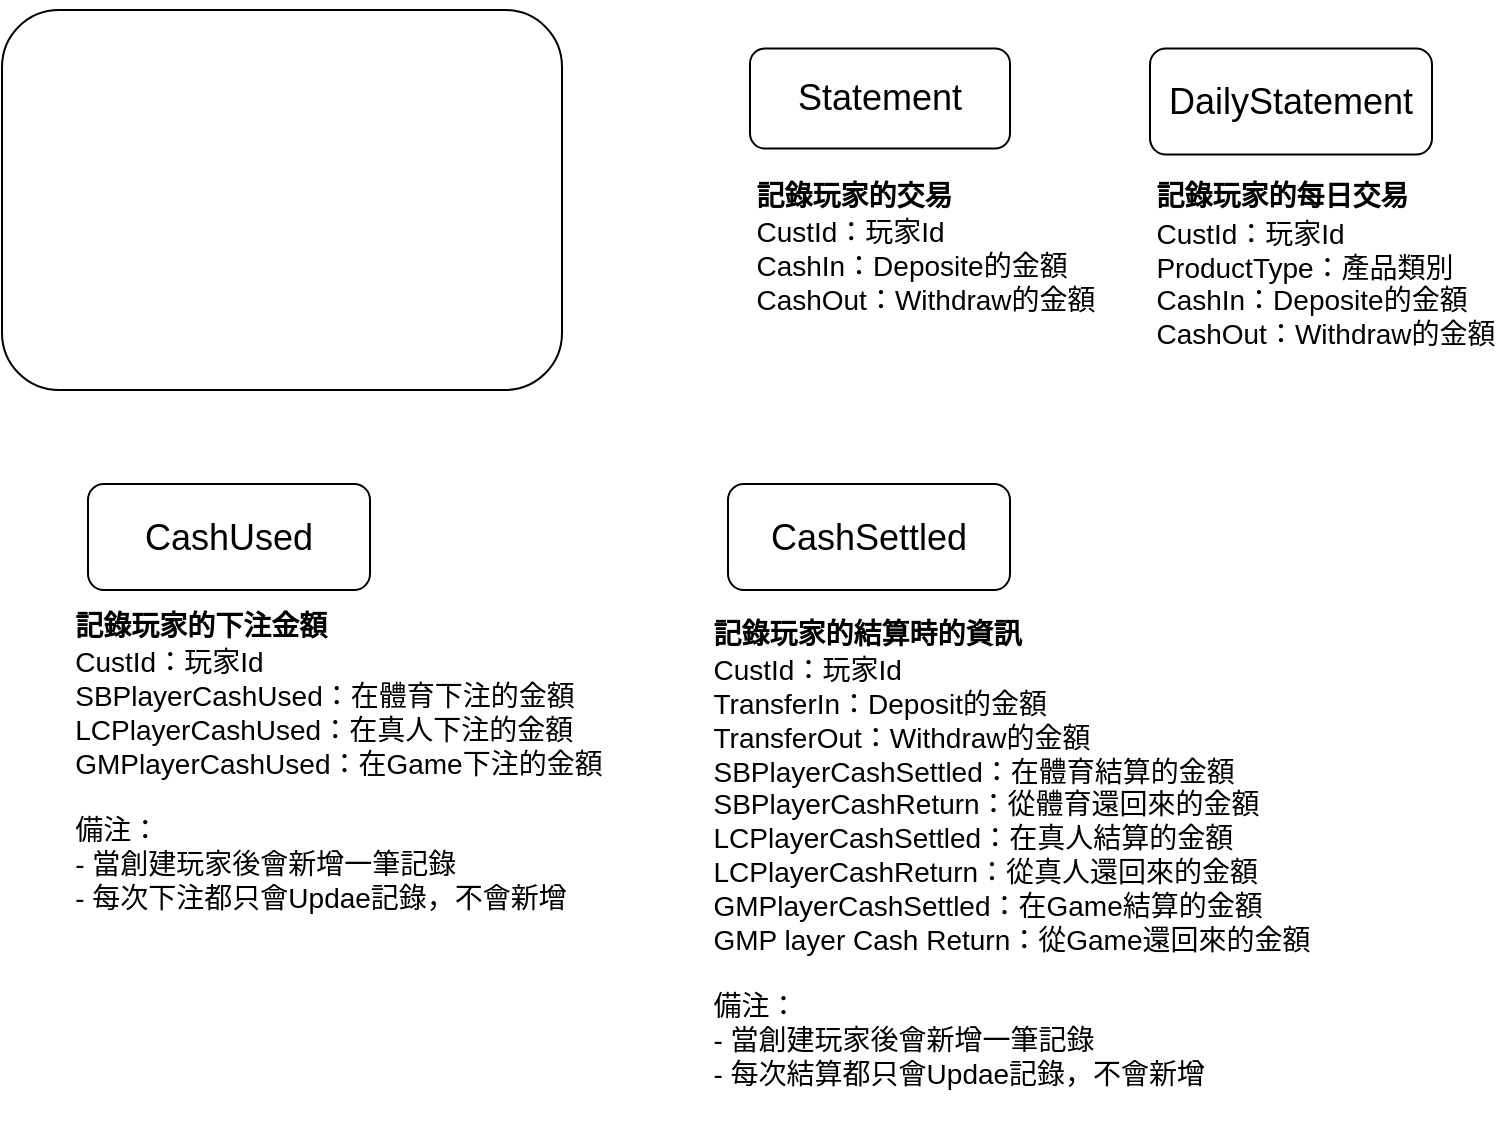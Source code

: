 <mxfile>
    <diagram id="y-k0DgeuchIdIcnxJYJc" name="Page-1">
        <mxGraphModel dx="772" dy="571" grid="1" gridSize="10" guides="1" tooltips="1" connect="1" arrows="1" fold="1" page="1" pageScale="1" pageWidth="827" pageHeight="1169" math="0" shadow="0">
            <root>
                <mxCell id="0"/>
                <mxCell id="1" parent="0"/>
                <mxCell id="2" value="&lt;blockquote style=&quot;margin: 0 0 0 40px; border: none; padding: 0px;&quot;&gt;&lt;p style=&quot;&quot;&gt;&lt;font color=&quot;#ffffff&quot; style=&quot;font-size: 16px;&quot;&gt;&lt;b style=&quot;&quot;&gt;名詞/欄位：&lt;/b&gt;&lt;/font&gt;&lt;/p&gt;&lt;p&gt;&lt;font color=&quot;#ffffff&quot; style=&quot;font-size: 16px;&quot;&gt;CashIn：進到錢包&lt;/font&gt;&lt;/p&gt;&lt;p&gt;&lt;font style=&quot;&quot; color=&quot;#ffffff&quot; size=&quot;3&quot;&gt;CashOut：從錢包出去&lt;/font&gt;&lt;/p&gt;&lt;p&gt;&lt;font style=&quot;&quot; color=&quot;#ffffff&quot; size=&quot;3&quot;&gt;CashReturn：系統還回來的金額&lt;/font&gt;&lt;/p&gt;&lt;p&gt;&lt;font style=&quot;&quot; color=&quot;#ffffff&quot; size=&quot;3&quot;&gt;CashUsed：用掉的金額&lt;/font&gt;&lt;/p&gt;&lt;p&gt;&lt;font style=&quot;&quot; color=&quot;#ffffff&quot; size=&quot;3&quot;&gt;CashSettle：結算的金額&lt;/font&gt;&lt;/p&gt;&lt;/blockquote&gt;" style="rounded=1;whiteSpace=wrap;html=1;align=left;strokeColor=default;" parent="1" vertex="1">
                    <mxGeometry x="40" y="40" width="280" height="190" as="geometry"/>
                </mxCell>
                <mxCell id="3" value="&lt;font style=&quot;font-size: 18px;&quot;&gt;Statement&lt;/font&gt;" style="rounded=1;whiteSpace=wrap;html=1;fontSize=16;" parent="1" vertex="1">
                    <mxGeometry x="414" y="59.25" width="130" height="50" as="geometry"/>
                </mxCell>
                <mxCell id="4" value="&lt;div style=&quot;text-align: left;&quot;&gt;&lt;span style=&quot;font-size: 14px; background-color: initial;&quot;&gt;&lt;b&gt;記錄玩家的交易&lt;/b&gt;&lt;/span&gt;&lt;/div&gt;&lt;font style=&quot;font-size: 14px;&quot;&gt;&lt;div style=&quot;text-align: left;&quot;&gt;&lt;span style=&quot;background-color: initial;&quot;&gt;CustId：玩家Id&lt;/span&gt;&lt;/div&gt;&lt;div style=&quot;text-align: left;&quot;&gt;&lt;span style=&quot;background-color: initial;&quot;&gt;CashIn：Deposite的金額&lt;/span&gt;&lt;/div&gt;&lt;div style=&quot;text-align: left;&quot;&gt;&lt;span style=&quot;background-color: initial;&quot;&gt;CashOut：Withdraw的金額&lt;/span&gt;&lt;/div&gt;&lt;/font&gt;" style="text;html=1;strokeColor=none;fillColor=none;align=center;verticalAlign=middle;whiteSpace=wrap;rounded=0;fontSize=18;" parent="1" vertex="1">
                    <mxGeometry x="414" y="112.25" width="176" height="90" as="geometry"/>
                </mxCell>
                <mxCell id="5" value="&lt;font style=&quot;font-size: 18px;&quot;&gt;DailyStatement&lt;/font&gt;" style="rounded=1;whiteSpace=wrap;html=1;fontSize=16;" parent="1" vertex="1">
                    <mxGeometry x="614" y="59.25" width="141" height="53" as="geometry"/>
                </mxCell>
                <mxCell id="6" value="&lt;div style=&quot;text-align: left;&quot;&gt;&lt;span style=&quot;font-size: 14px; background-color: initial;&quot;&gt;&lt;b&gt;記錄玩家的每日交易&lt;/b&gt;&lt;/span&gt;&lt;/div&gt;&lt;font style=&quot;font-size: 14px;&quot;&gt;&lt;div style=&quot;text-align: left;&quot;&gt;&lt;span style=&quot;background-color: initial;&quot;&gt;CustId：玩家Id&lt;/span&gt;&lt;/div&gt;&lt;div style=&quot;text-align: left;&quot;&gt;&lt;span style=&quot;background-color: initial;&quot;&gt;ProductType：產品類別&lt;/span&gt;&lt;/div&gt;&lt;div style=&quot;text-align: left;&quot;&gt;&lt;span style=&quot;background-color: initial;&quot;&gt;CashIn：Deposite的金額&lt;/span&gt;&lt;/div&gt;&lt;div style=&quot;text-align: left;&quot;&gt;&lt;span style=&quot;background-color: initial;&quot;&gt;CashOut：Withdraw的金額&lt;/span&gt;&lt;/div&gt;&lt;/font&gt;" style="text;html=1;strokeColor=none;fillColor=none;align=center;verticalAlign=middle;whiteSpace=wrap;rounded=0;fontSize=18;" parent="1" vertex="1">
                    <mxGeometry x="614" y="120.75" width="176" height="90" as="geometry"/>
                </mxCell>
                <mxCell id="7" value="&lt;font style=&quot;font-size: 18px;&quot;&gt;CashUsed&lt;/font&gt;" style="rounded=1;whiteSpace=wrap;html=1;fontSize=16;" parent="1" vertex="1">
                    <mxGeometry x="83" y="277" width="141" height="53" as="geometry"/>
                </mxCell>
                <mxCell id="8" value="&lt;font style=&quot;font-size: 18px;&quot;&gt;CashSettled&lt;/font&gt;" style="rounded=1;whiteSpace=wrap;html=1;fontSize=16;" parent="1" vertex="1">
                    <mxGeometry x="403" y="277" width="141" height="53" as="geometry"/>
                </mxCell>
                <mxCell id="9" value="&lt;div style=&quot;text-align: left;&quot;&gt;&lt;span style=&quot;font-size: 14px; background-color: initial;&quot;&gt;&lt;b&gt;記錄玩家的下注金額&lt;/b&gt;&lt;/span&gt;&lt;/div&gt;&lt;font style=&quot;font-size: 14px;&quot;&gt;&lt;div style=&quot;text-align: left;&quot;&gt;&lt;span style=&quot;background-color: initial;&quot;&gt;CustId：玩家Id&lt;/span&gt;&lt;/div&gt;&lt;div style=&quot;text-align: left;&quot;&gt;&lt;span style=&quot;background-color: initial;&quot;&gt;SBPlayerCashUsed：在體育下注的金額&lt;/span&gt;&lt;/div&gt;&lt;span style=&quot;&quot;&gt;&lt;div style=&quot;text-align: left;&quot;&gt;&lt;span style=&quot;background-color: initial;&quot;&gt;LCPlayerCashUsed：在真人下注的金額&lt;/span&gt;&lt;/div&gt;&lt;/span&gt;&lt;div style=&quot;text-align: left;&quot;&gt;&lt;span style=&quot;background-color: initial;&quot;&gt;GMPlayerCashUsed：在Game下注的金額&lt;/span&gt;&lt;/div&gt;&lt;div style=&quot;text-align: left;&quot;&gt;&lt;span style=&quot;background-color: initial;&quot;&gt;&lt;br&gt;&lt;/span&gt;&lt;/div&gt;&lt;div style=&quot;text-align: left;&quot;&gt;&lt;span style=&quot;background-color: initial;&quot;&gt;備注：&lt;/span&gt;&lt;/div&gt;&lt;div style=&quot;text-align: left;&quot;&gt;&lt;span style=&quot;background-color: initial;&quot;&gt;- 當創建玩家後會新增一筆記錄&lt;/span&gt;&lt;/div&gt;&lt;div style=&quot;text-align: left;&quot;&gt;&lt;span style=&quot;background-color: initial;&quot;&gt;- 每次下注都只會Updae記錄，不會新增&lt;/span&gt;&lt;/div&gt;&lt;/font&gt;" style="text;html=1;strokeColor=none;fillColor=none;align=center;verticalAlign=middle;whiteSpace=wrap;rounded=0;fontSize=18;" parent="1" vertex="1">
                    <mxGeometry x="60" y="330" width="297" height="167" as="geometry"/>
                </mxCell>
                <mxCell id="10" value="&lt;div style=&quot;text-align: left;&quot;&gt;&lt;span style=&quot;font-size: 14px; background-color: initial;&quot;&gt;&lt;b&gt;記錄玩家的結算時的資訊&lt;/b&gt;&lt;/span&gt;&lt;/div&gt;&lt;font style=&quot;font-size: 14px;&quot;&gt;&lt;div style=&quot;text-align: left;&quot;&gt;&lt;span style=&quot;background-color: initial;&quot;&gt;CustId：玩家Id&lt;/span&gt;&lt;/div&gt;&lt;div style=&quot;text-align: left;&quot;&gt;&lt;span style=&quot;background-color: initial;&quot;&gt;TransferIn：Deposit的金額&lt;/span&gt;&lt;/div&gt;&lt;span style=&quot;&quot;&gt;&lt;div style=&quot;text-align: left;&quot;&gt;&lt;span style=&quot;background-color: initial;&quot;&gt;TransferOut：Withdraw的金額&lt;/span&gt;&lt;/div&gt;&lt;/span&gt;&lt;div style=&quot;text-align: left;&quot;&gt;&lt;span style=&quot;background-color: initial;&quot;&gt;SBPlayerCashSettled：在體育結算的金額&lt;/span&gt;&lt;/div&gt;&lt;div style=&quot;text-align: left;&quot;&gt;SBPlayerCashReturn：從體育還回來的金額&lt;span style=&quot;background-color: initial;&quot;&gt;&lt;br&gt;&lt;/span&gt;&lt;/div&gt;&lt;div style=&quot;text-align: left;&quot;&gt;&lt;span style=&quot;background-color: initial;&quot;&gt;LCPlayerCashSettled：在真人結算的金額&lt;/span&gt;&lt;/div&gt;&lt;div style=&quot;text-align: left;&quot;&gt;LCPlayerCashReturn：從真人還回來的金額&lt;/div&gt;&lt;div style=&quot;text-align: left;&quot;&gt;&lt;span style=&quot;background-color: initial;&quot;&gt;GMPlayerCashSettled：在Game結算的金額&lt;/span&gt;&lt;/div&gt;&lt;div style=&quot;text-align: left;&quot;&gt;&lt;span style=&quot;background-color: initial;&quot;&gt;GMP layer Cash Return：從Game還回來的金額&lt;/span&gt;&lt;/div&gt;&lt;div style=&quot;text-align: left;&quot;&gt;&lt;span style=&quot;background-color: initial;&quot;&gt;&lt;br&gt;&lt;/span&gt;&lt;/div&gt;&lt;div style=&quot;text-align: left;&quot;&gt;&lt;span style=&quot;background-color: initial;&quot;&gt;備注：&lt;/span&gt;&lt;br&gt;&lt;/div&gt;&lt;div style=&quot;text-align: left;&quot;&gt;&lt;span style=&quot;background-color: initial;&quot;&gt;- 當創建玩家後會新增一筆記錄&lt;/span&gt;&lt;/div&gt;&lt;div style=&quot;text-align: left;&quot;&gt;&lt;span style=&quot;background-color: initial;&quot;&gt;- 每次結算都只會Updae記錄，不會新增&lt;/span&gt;&lt;/div&gt;&lt;/font&gt;" style="text;html=1;strokeColor=none;fillColor=none;align=center;verticalAlign=middle;whiteSpace=wrap;rounded=0;fontSize=18;" parent="1" vertex="1">
                    <mxGeometry x="390" y="320" width="310" height="280" as="geometry"/>
                </mxCell>
            </root>
        </mxGraphModel>
    </diagram>
</mxfile>